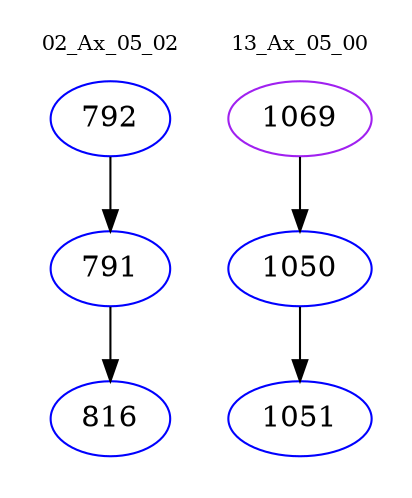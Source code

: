 digraph{
subgraph cluster_0 {
color = white
label = "02_Ax_05_02";
fontsize=10;
T0_792 [label="792", color="blue"]
T0_792 -> T0_791 [color="black"]
T0_791 [label="791", color="blue"]
T0_791 -> T0_816 [color="black"]
T0_816 [label="816", color="blue"]
}
subgraph cluster_1 {
color = white
label = "13_Ax_05_00";
fontsize=10;
T1_1069 [label="1069", color="purple"]
T1_1069 -> T1_1050 [color="black"]
T1_1050 [label="1050", color="blue"]
T1_1050 -> T1_1051 [color="black"]
T1_1051 [label="1051", color="blue"]
}
}
